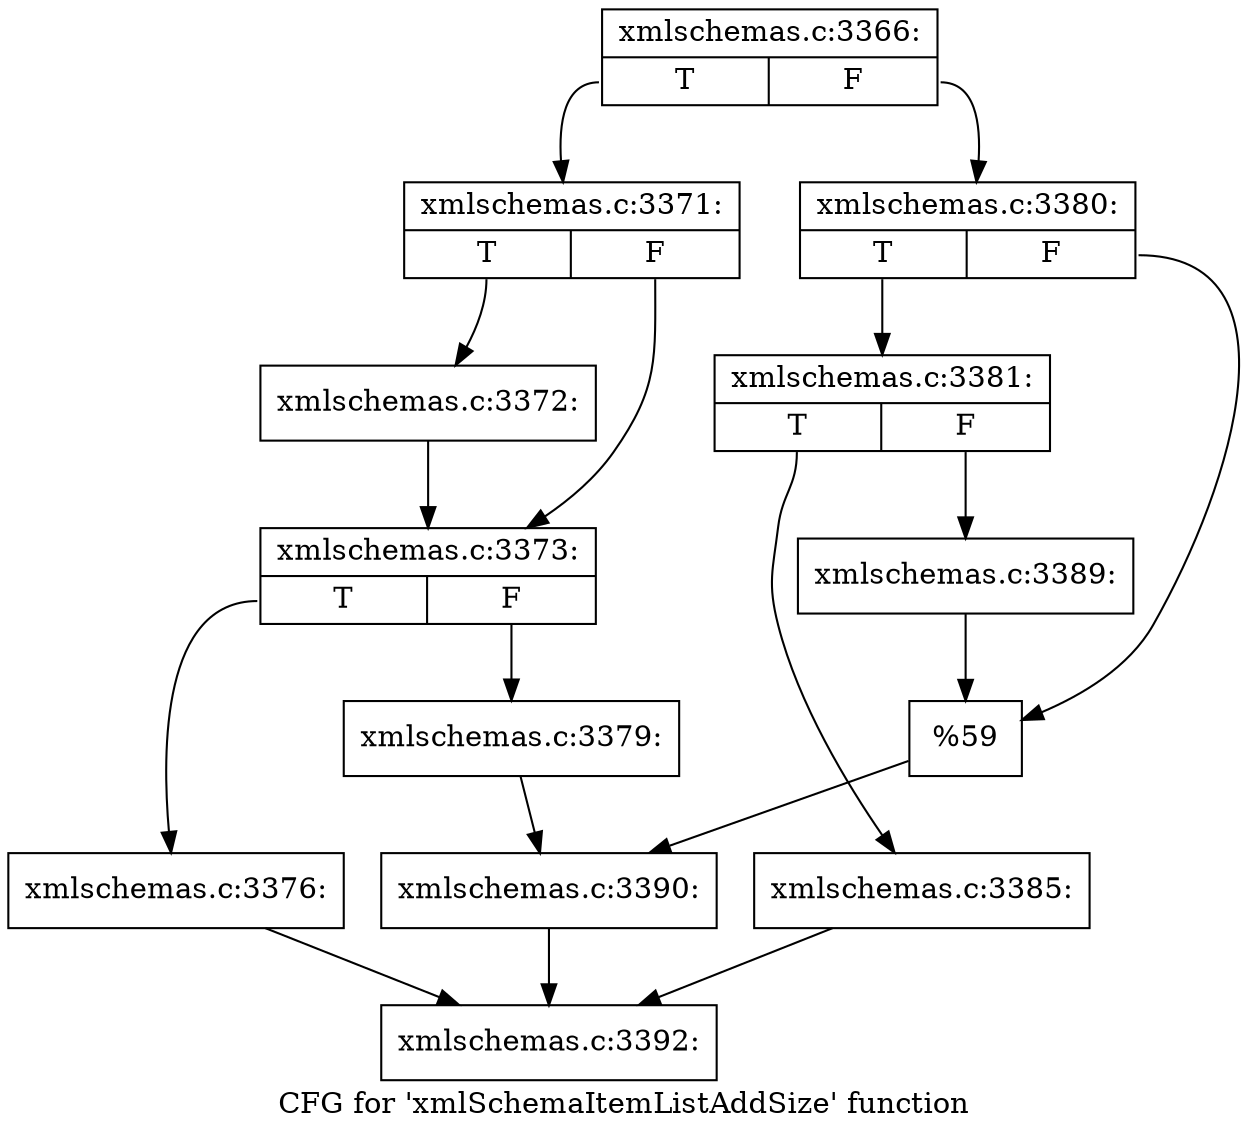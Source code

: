 digraph "CFG for 'xmlSchemaItemListAddSize' function" {
	label="CFG for 'xmlSchemaItemListAddSize' function";

	Node0x4dbf930 [shape=record,label="{xmlschemas.c:3366:|{<s0>T|<s1>F}}"];
	Node0x4dbf930:s0 -> Node0x4dbe220;
	Node0x4dbf930:s1 -> Node0x4dbe2c0;
	Node0x4dbe220 [shape=record,label="{xmlschemas.c:3371:|{<s0>T|<s1>F}}"];
	Node0x4dbe220:s0 -> Node0x4dc0c60;
	Node0x4dbe220:s1 -> Node0x4dc0cb0;
	Node0x4dc0c60 [shape=record,label="{xmlschemas.c:3372:}"];
	Node0x4dc0c60 -> Node0x4dc0cb0;
	Node0x4dc0cb0 [shape=record,label="{xmlschemas.c:3373:|{<s0>T|<s1>F}}"];
	Node0x4dc0cb0:s0 -> Node0x4dc1670;
	Node0x4dc0cb0:s1 -> Node0x4dc16c0;
	Node0x4dc1670 [shape=record,label="{xmlschemas.c:3376:}"];
	Node0x4dc1670 -> Node0x4dbe460;
	Node0x4dc16c0 [shape=record,label="{xmlschemas.c:3379:}"];
	Node0x4dc16c0 -> Node0x4dbe270;
	Node0x4dbe2c0 [shape=record,label="{xmlschemas.c:3380:|{<s0>T|<s1>F}}"];
	Node0x4dbe2c0:s0 -> Node0x4dc2260;
	Node0x4dbe2c0:s1 -> Node0x4dc22b0;
	Node0x4dc2260 [shape=record,label="{xmlschemas.c:3381:|{<s0>T|<s1>F}}"];
	Node0x4dc2260:s0 -> Node0x4dc34e0;
	Node0x4dc2260:s1 -> Node0x4dc3530;
	Node0x4dc34e0 [shape=record,label="{xmlschemas.c:3385:}"];
	Node0x4dc34e0 -> Node0x4dbe460;
	Node0x4dc3530 [shape=record,label="{xmlschemas.c:3389:}"];
	Node0x4dc3530 -> Node0x4dc22b0;
	Node0x4dc22b0 [shape=record,label="{%59}"];
	Node0x4dc22b0 -> Node0x4dbe270;
	Node0x4dbe270 [shape=record,label="{xmlschemas.c:3390:}"];
	Node0x4dbe270 -> Node0x4dbe460;
	Node0x4dbe460 [shape=record,label="{xmlschemas.c:3392:}"];
}
